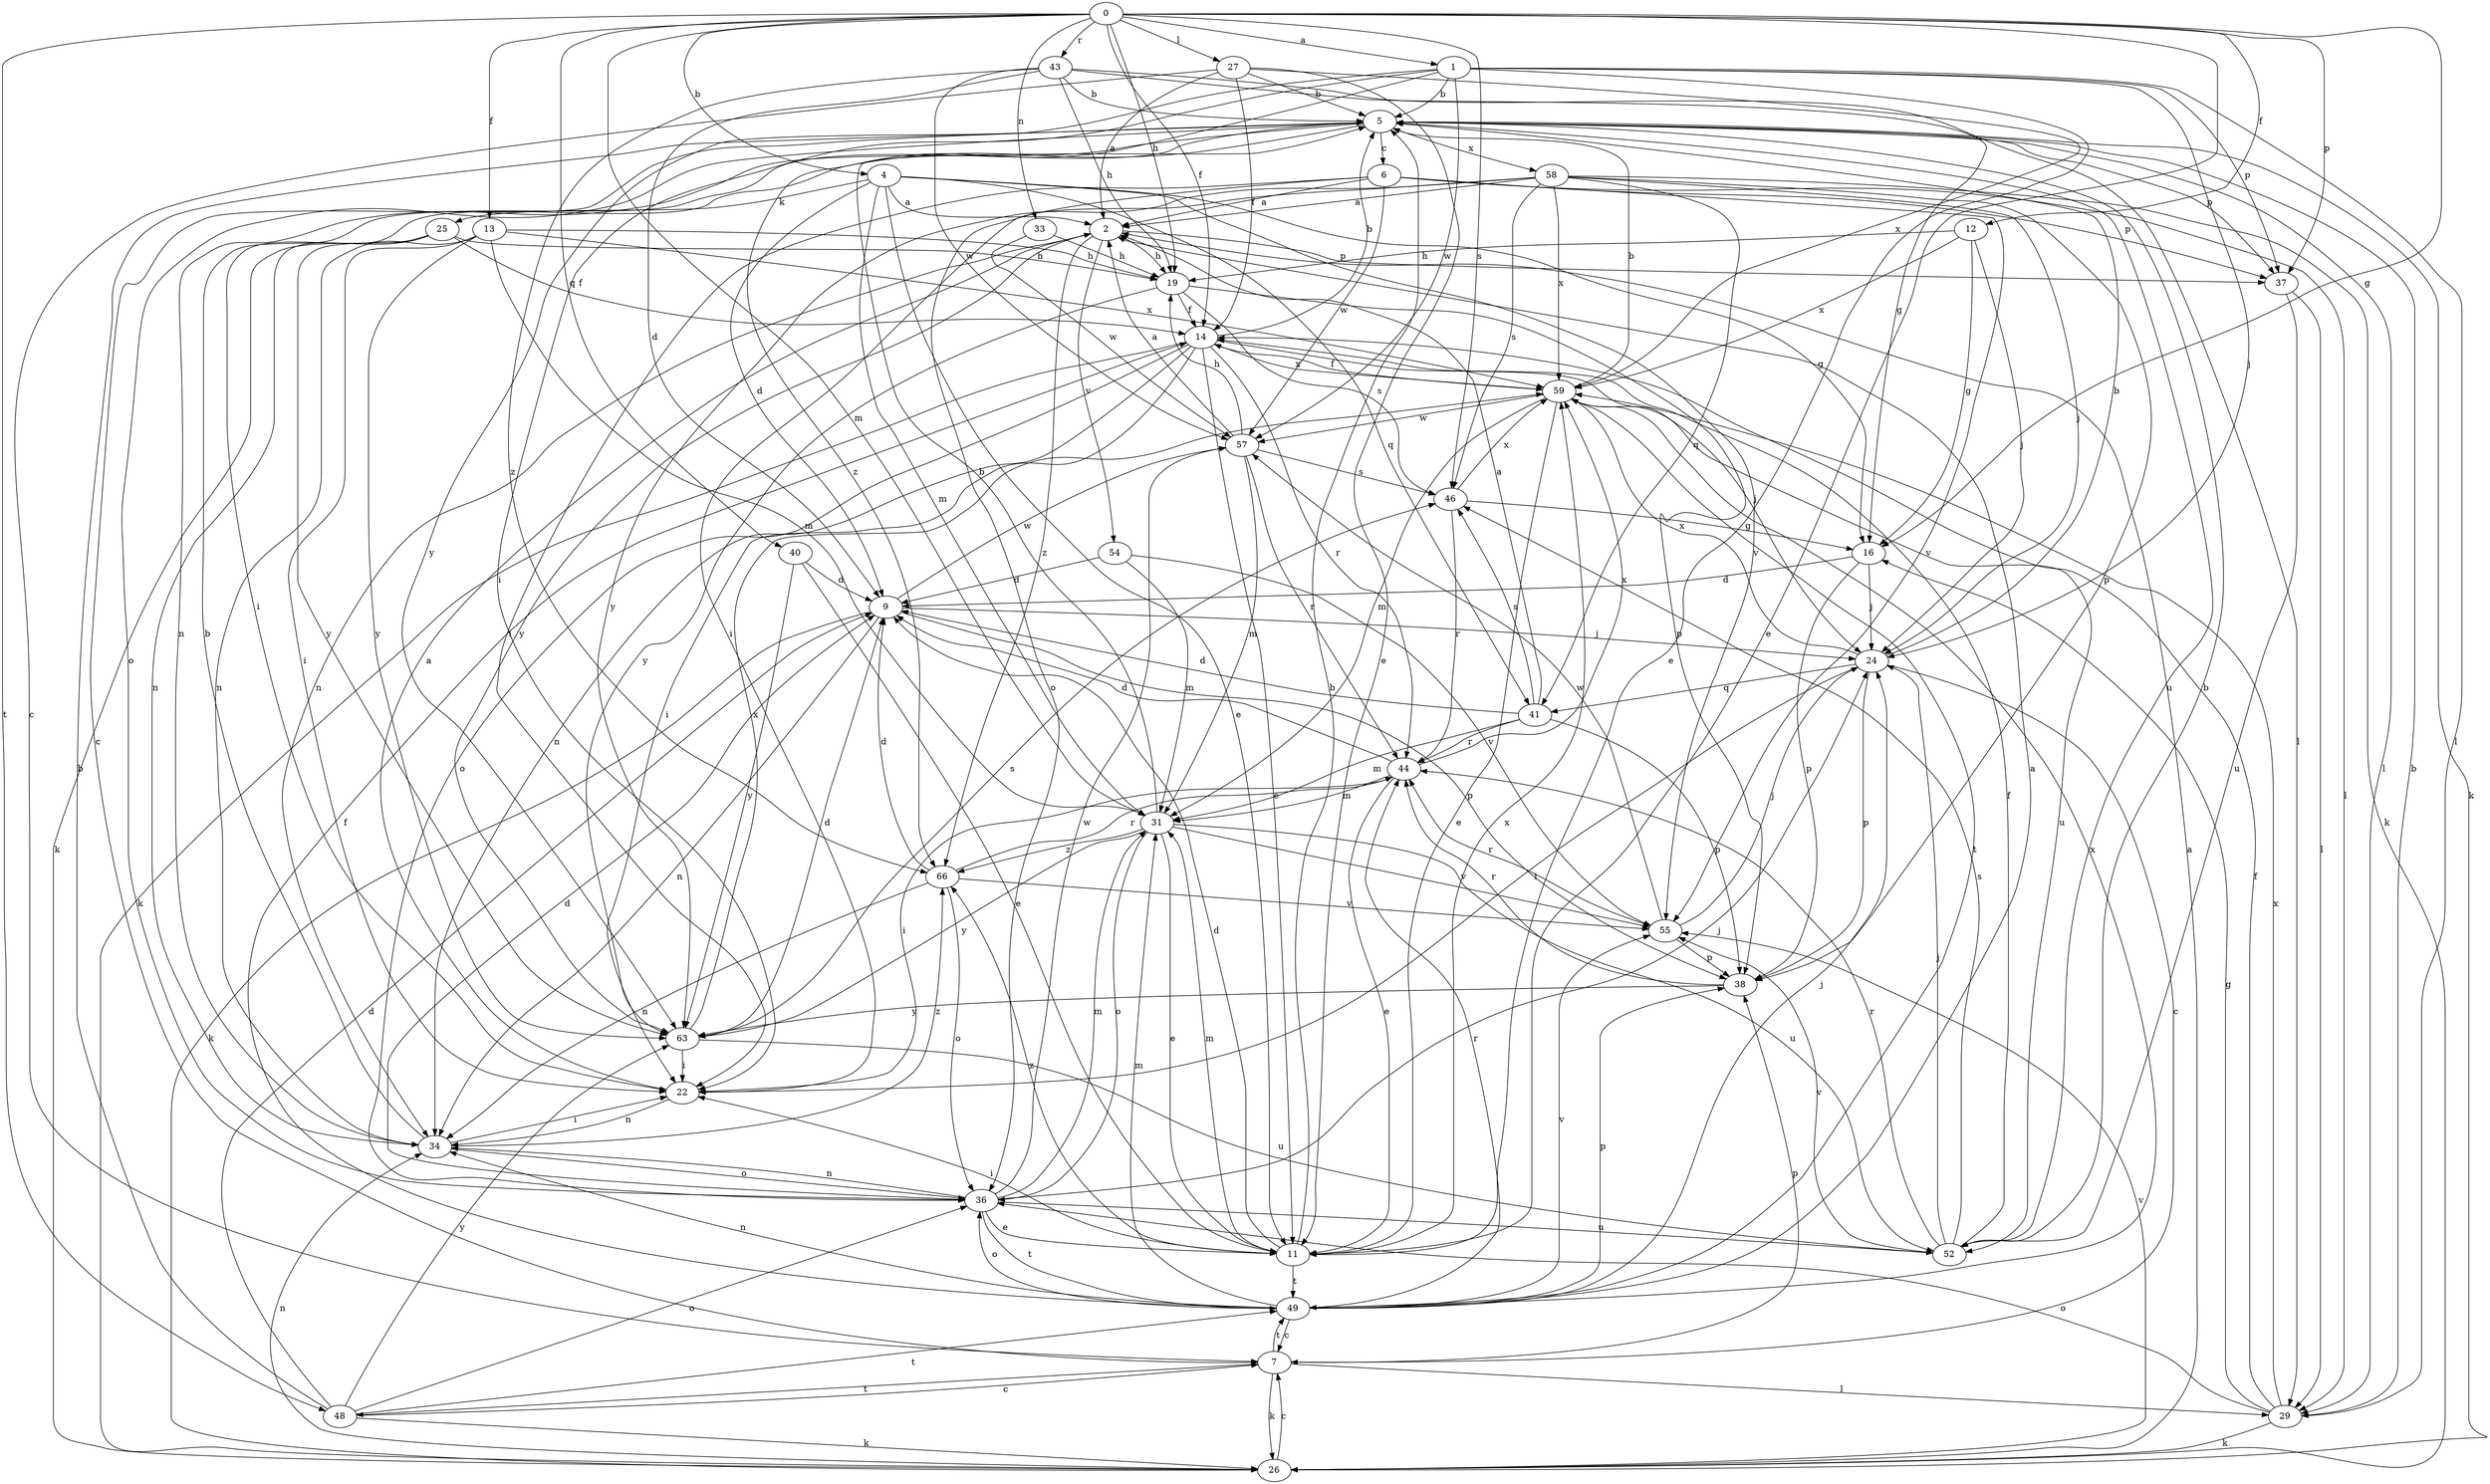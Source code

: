 strict digraph  {
0;
1;
2;
4;
5;
6;
7;
9;
11;
12;
13;
14;
16;
19;
22;
24;
25;
26;
27;
29;
31;
33;
34;
36;
37;
38;
40;
41;
43;
44;
46;
48;
49;
52;
54;
55;
57;
58;
59;
63;
66;
0 -> 1  [label=a];
0 -> 4  [label=b];
0 -> 11  [label=e];
0 -> 12  [label=f];
0 -> 13  [label=f];
0 -> 14  [label=f];
0 -> 16  [label=g];
0 -> 19  [label=h];
0 -> 27  [label=l];
0 -> 31  [label=m];
0 -> 33  [label=n];
0 -> 37  [label=p];
0 -> 40  [label=q];
0 -> 43  [label=r];
0 -> 46  [label=s];
0 -> 48  [label=t];
1 -> 5  [label=b];
1 -> 11  [label=e];
1 -> 22  [label=i];
1 -> 24  [label=j];
1 -> 29  [label=l];
1 -> 37  [label=p];
1 -> 57  [label=w];
1 -> 63  [label=y];
1 -> 66  [label=z];
2 -> 19  [label=h];
2 -> 34  [label=n];
2 -> 37  [label=p];
2 -> 54  [label=v];
2 -> 63  [label=y];
2 -> 66  [label=z];
4 -> 2  [label=a];
4 -> 9  [label=d];
4 -> 11  [label=e];
4 -> 16  [label=g];
4 -> 25  [label=k];
4 -> 31  [label=m];
4 -> 41  [label=q];
4 -> 55  [label=v];
5 -> 6  [label=c];
5 -> 7  [label=c];
5 -> 22  [label=i];
5 -> 26  [label=k];
5 -> 29  [label=l];
5 -> 34  [label=n];
5 -> 36  [label=o];
5 -> 37  [label=p];
5 -> 52  [label=u];
5 -> 58  [label=x];
6 -> 2  [label=a];
6 -> 22  [label=i];
6 -> 29  [label=l];
6 -> 36  [label=o];
6 -> 37  [label=p];
6 -> 55  [label=v];
6 -> 57  [label=w];
7 -> 26  [label=k];
7 -> 29  [label=l];
7 -> 38  [label=p];
7 -> 48  [label=t];
7 -> 49  [label=t];
9 -> 24  [label=j];
9 -> 26  [label=k];
9 -> 34  [label=n];
9 -> 38  [label=p];
9 -> 57  [label=w];
11 -> 5  [label=b];
11 -> 9  [label=d];
11 -> 22  [label=i];
11 -> 31  [label=m];
11 -> 49  [label=t];
11 -> 59  [label=x];
11 -> 66  [label=z];
12 -> 16  [label=g];
12 -> 19  [label=h];
12 -> 24  [label=j];
12 -> 59  [label=x];
13 -> 19  [label=h];
13 -> 22  [label=i];
13 -> 31  [label=m];
13 -> 34  [label=n];
13 -> 59  [label=x];
13 -> 63  [label=y];
14 -> 5  [label=b];
14 -> 11  [label=e];
14 -> 22  [label=i];
14 -> 24  [label=j];
14 -> 26  [label=k];
14 -> 34  [label=n];
14 -> 36  [label=o];
14 -> 44  [label=r];
14 -> 59  [label=x];
16 -> 9  [label=d];
16 -> 24  [label=j];
16 -> 38  [label=p];
19 -> 14  [label=f];
19 -> 38  [label=p];
19 -> 46  [label=s];
19 -> 63  [label=y];
22 -> 2  [label=a];
22 -> 34  [label=n];
24 -> 5  [label=b];
24 -> 7  [label=c];
24 -> 22  [label=i];
24 -> 38  [label=p];
24 -> 41  [label=q];
24 -> 59  [label=x];
25 -> 14  [label=f];
25 -> 19  [label=h];
25 -> 26  [label=k];
25 -> 34  [label=n];
25 -> 63  [label=y];
26 -> 2  [label=a];
26 -> 7  [label=c];
26 -> 34  [label=n];
26 -> 55  [label=v];
27 -> 2  [label=a];
27 -> 5  [label=b];
27 -> 7  [label=c];
27 -> 11  [label=e];
27 -> 14  [label=f];
27 -> 59  [label=x];
29 -> 5  [label=b];
29 -> 14  [label=f];
29 -> 16  [label=g];
29 -> 26  [label=k];
29 -> 36  [label=o];
29 -> 59  [label=x];
31 -> 5  [label=b];
31 -> 11  [label=e];
31 -> 36  [label=o];
31 -> 52  [label=u];
31 -> 55  [label=v];
31 -> 63  [label=y];
31 -> 66  [label=z];
33 -> 19  [label=h];
33 -> 57  [label=w];
34 -> 5  [label=b];
34 -> 22  [label=i];
34 -> 36  [label=o];
34 -> 66  [label=z];
36 -> 9  [label=d];
36 -> 11  [label=e];
36 -> 24  [label=j];
36 -> 31  [label=m];
36 -> 34  [label=n];
36 -> 49  [label=t];
36 -> 52  [label=u];
36 -> 57  [label=w];
37 -> 29  [label=l];
37 -> 52  [label=u];
38 -> 44  [label=r];
38 -> 63  [label=y];
40 -> 9  [label=d];
40 -> 11  [label=e];
40 -> 63  [label=y];
41 -> 2  [label=a];
41 -> 9  [label=d];
41 -> 31  [label=m];
41 -> 38  [label=p];
41 -> 44  [label=r];
41 -> 46  [label=s];
43 -> 5  [label=b];
43 -> 9  [label=d];
43 -> 16  [label=g];
43 -> 19  [label=h];
43 -> 29  [label=l];
43 -> 57  [label=w];
43 -> 66  [label=z];
44 -> 9  [label=d];
44 -> 11  [label=e];
44 -> 22  [label=i];
44 -> 31  [label=m];
44 -> 59  [label=x];
46 -> 16  [label=g];
46 -> 44  [label=r];
46 -> 59  [label=x];
48 -> 5  [label=b];
48 -> 7  [label=c];
48 -> 9  [label=d];
48 -> 26  [label=k];
48 -> 36  [label=o];
48 -> 49  [label=t];
48 -> 63  [label=y];
49 -> 2  [label=a];
49 -> 7  [label=c];
49 -> 14  [label=f];
49 -> 24  [label=j];
49 -> 31  [label=m];
49 -> 34  [label=n];
49 -> 36  [label=o];
49 -> 38  [label=p];
49 -> 44  [label=r];
49 -> 55  [label=v];
49 -> 59  [label=x];
52 -> 5  [label=b];
52 -> 14  [label=f];
52 -> 24  [label=j];
52 -> 44  [label=r];
52 -> 46  [label=s];
52 -> 55  [label=v];
54 -> 9  [label=d];
54 -> 31  [label=m];
54 -> 55  [label=v];
55 -> 24  [label=j];
55 -> 38  [label=p];
55 -> 44  [label=r];
55 -> 57  [label=w];
57 -> 2  [label=a];
57 -> 19  [label=h];
57 -> 31  [label=m];
57 -> 44  [label=r];
57 -> 46  [label=s];
58 -> 2  [label=a];
58 -> 22  [label=i];
58 -> 24  [label=j];
58 -> 26  [label=k];
58 -> 38  [label=p];
58 -> 41  [label=q];
58 -> 46  [label=s];
58 -> 59  [label=x];
58 -> 63  [label=y];
59 -> 5  [label=b];
59 -> 11  [label=e];
59 -> 14  [label=f];
59 -> 31  [label=m];
59 -> 49  [label=t];
59 -> 52  [label=u];
59 -> 57  [label=w];
63 -> 9  [label=d];
63 -> 22  [label=i];
63 -> 46  [label=s];
63 -> 52  [label=u];
63 -> 59  [label=x];
66 -> 9  [label=d];
66 -> 34  [label=n];
66 -> 36  [label=o];
66 -> 44  [label=r];
66 -> 55  [label=v];
}
